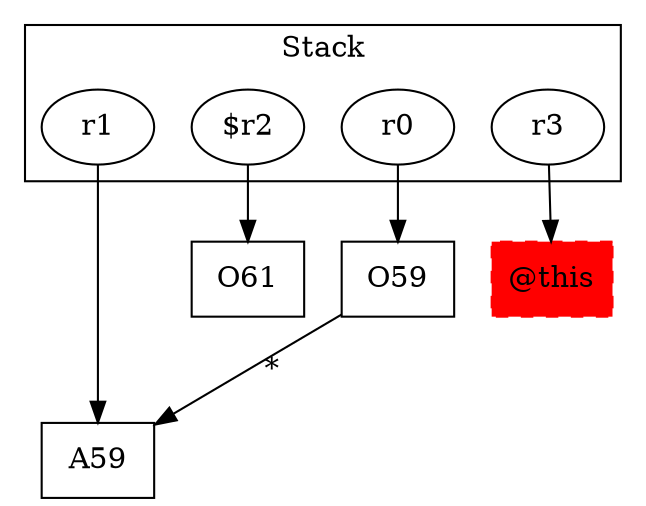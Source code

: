 digraph sample {
  rankDir="LR";
  subgraph cluster_0 {
    label="Stack"
    "r1"; "$r2"; "r0"; "r3"; 
  }
  "r1" -> { A59[shape=box]};
  "$r2" -> { O61[shape=box]};
  "r0" -> { O59[shape=box]};
  "r3" -> { "@this"[shape=box]};
  O59 -> A59[label="*", weight="0.2"]
  "@this"[shape=box, style="filled,dashed"];
  "@this"[color="red"];
}

